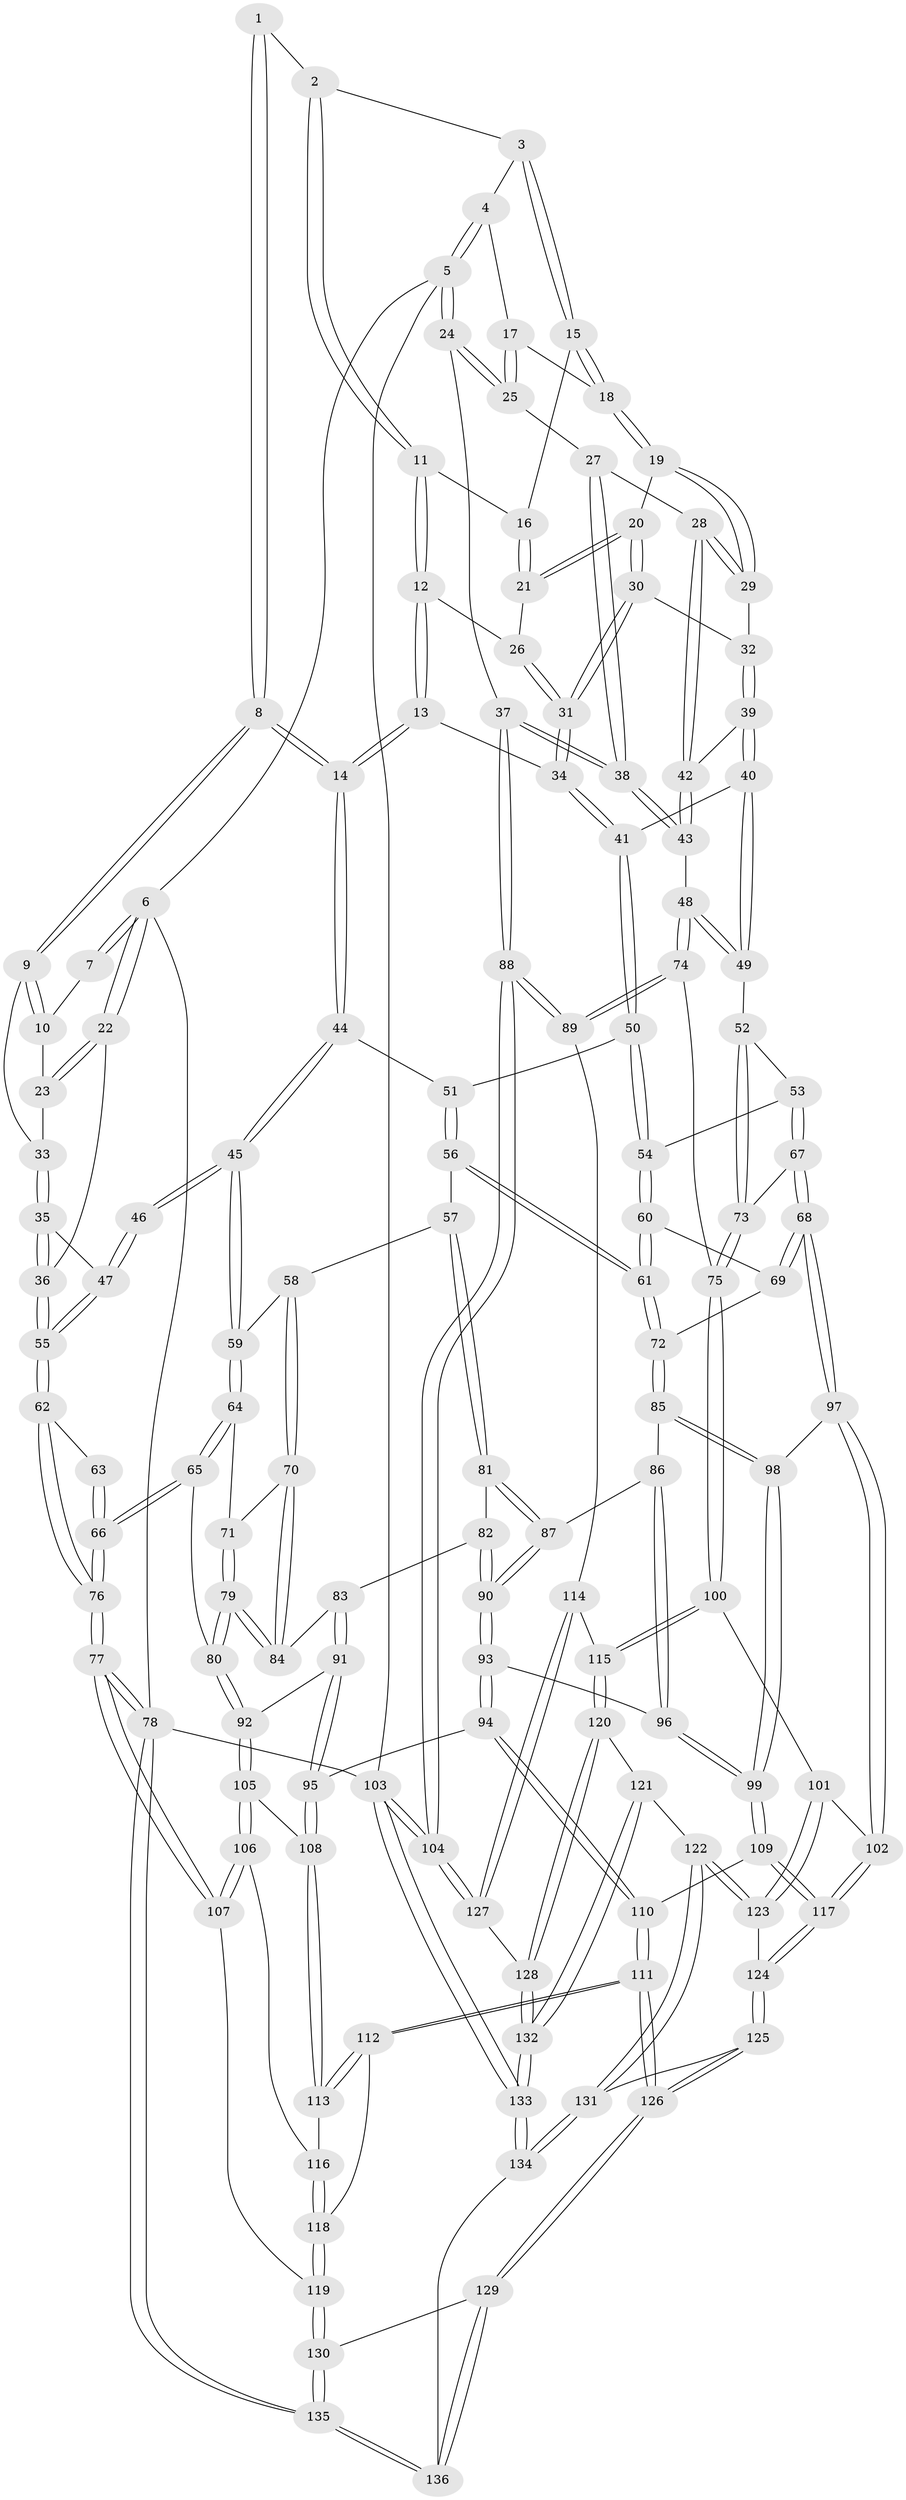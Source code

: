 // Generated by graph-tools (version 1.1) at 2025/27/03/15/25 16:27:57]
// undirected, 136 vertices, 337 edges
graph export_dot {
graph [start="1"]
  node [color=gray90,style=filled];
  1 [pos="+0.37314177471554977+0"];
  2 [pos="+0.4870115371964978+0"];
  3 [pos="+0.6197462712113743+0"];
  4 [pos="+0.8773541510590884+0"];
  5 [pos="+1+0"];
  6 [pos="+0+0"];
  7 [pos="+0.31216440247788146+0"];
  8 [pos="+0.32354941269222526+0.21284193020480993"];
  9 [pos="+0.27438376616592713+0.19434184585940137"];
  10 [pos="+0.23508560776918305+0.07281254365459312"];
  11 [pos="+0.49917913306290784+0.0698584946083099"];
  12 [pos="+0.45230972410986764+0.17315240427335588"];
  13 [pos="+0.39141391449557084+0.2500566052414775"];
  14 [pos="+0.38621973099899914+0.2534513824861694"];
  15 [pos="+0.6419104187309772+0.05456942362627244"];
  16 [pos="+0.6082270157919182+0.08364726526072215"];
  17 [pos="+0.8240789931104363+0.02319566506498081"];
  18 [pos="+0.792951552831556+0.064668780620422"];
  19 [pos="+0.7684472771529886+0.12160091835027115"];
  20 [pos="+0.6773936408740563+0.15245251002510601"];
  21 [pos="+0.6611182857107107+0.15043632453001593"];
  22 [pos="+0+0"];
  23 [pos="+0+0"];
  24 [pos="+1+0.21672850749915776"];
  25 [pos="+0.9631747349248951+0.16675126361689765"];
  26 [pos="+0.6243558920118235+0.1741655405324115"];
  27 [pos="+0.8601797021414261+0.2575875525790277"];
  28 [pos="+0.8496211827754351+0.2597728207087302"];
  29 [pos="+0.7787091650426361+0.16428153312218954"];
  30 [pos="+0.6755159235171497+0.2686980519011655"];
  31 [pos="+0.6204351064699111+0.2796205180031138"];
  32 [pos="+0.7049115534657308+0.2772820037207606"];
  33 [pos="+0.19836962550977041+0.20473160719511513"];
  34 [pos="+0.618834853586453+0.28057575115561706"];
  35 [pos="+0.1075292273113935+0.26754620952657704"];
  36 [pos="+0+0"];
  37 [pos="+1+0.4263824579082884"];
  38 [pos="+1+0.41964789600687125"];
  39 [pos="+0.7512917227234546+0.33038098149765943"];
  40 [pos="+0.7271604232526896+0.37722650724730233"];
  41 [pos="+0.6332138807075501+0.39558522530005924"];
  42 [pos="+0.8165937340695364+0.3153056806650866"];
  43 [pos="+0.8936978412766254+0.4356876767452978"];
  44 [pos="+0.38581268488093934+0.28313875381603143"];
  45 [pos="+0.1126448256238237+0.40967987805377926"];
  46 [pos="+0.10514381708584952+0.40451122455652977"];
  47 [pos="+0.08256489006867364+0.3626887448480121"];
  48 [pos="+0.8560881815693727+0.4667189449776351"];
  49 [pos="+0.7592123266617012+0.45323113390578473"];
  50 [pos="+0.6133093799044625+0.41826705900007044"];
  51 [pos="+0.38646917060885494+0.2874732903806765"];
  52 [pos="+0.7444084869588721+0.4699941813452624"];
  53 [pos="+0.6678690949329834+0.47255620131710546"];
  54 [pos="+0.6121262805947767+0.43324985977116004"];
  55 [pos="+0+0.36492813994289536"];
  56 [pos="+0.37736809683403993+0.3829206025385428"];
  57 [pos="+0.3275000467759915+0.433731038662641"];
  58 [pos="+0.24286169460947066+0.4582264820381584"];
  59 [pos="+0.11412950953583613+0.4116522870313565"];
  60 [pos="+0.6001365044446476+0.45073464203452956"];
  61 [pos="+0.4335536324458777+0.4639895847594351"];
  62 [pos="+0+0.4530805239861779"];
  63 [pos="+0.07021522883715281+0.43972304820036673"];
  64 [pos="+0.12524798006196333+0.47799141137208023"];
  65 [pos="+0.07191429439991977+0.589266097841394"];
  66 [pos="+0+0.5900752334197901"];
  67 [pos="+0.6763573517748831+0.5903835362098884"];
  68 [pos="+0.6212995201564636+0.6081041981874732"];
  69 [pos="+0.5974160593843362+0.46415741647675723"];
  70 [pos="+0.21381970101431988+0.5156605118530926"];
  71 [pos="+0.15982439657179176+0.5123321363244426"];
  72 [pos="+0.46942627404186443+0.5673492444403302"];
  73 [pos="+0.7231699619784014+0.5886540691817133"];
  74 [pos="+0.8349119411723084+0.6080883619987846"];
  75 [pos="+0.8041505460687819+0.6291777441727163"];
  76 [pos="+0+0.6423481467306814"];
  77 [pos="+0+0.7622043068400081"];
  78 [pos="+0+1"];
  79 [pos="+0.15557144878142848+0.6021114863693225"];
  80 [pos="+0.14694076418851973+0.6240518655586166"];
  81 [pos="+0.31749770335528593+0.4884550605002831"];
  82 [pos="+0.2603910953626991+0.5646811710778494"];
  83 [pos="+0.2572223928936762+0.5657423564607457"];
  84 [pos="+0.2174241139693811+0.5313523835550734"];
  85 [pos="+0.46990020205762684+0.5713490795491657"];
  86 [pos="+0.3487530009121112+0.585863549230498"];
  87 [pos="+0.34262018141581857+0.5850337270443491"];
  88 [pos="+1+0.6330386969030516"];
  89 [pos="+1+0.6391106046008388"];
  90 [pos="+0.32394943518850067+0.5983292222238642"];
  91 [pos="+0.25222903809648545+0.5753392952125076"];
  92 [pos="+0.14735910735233348+0.6246209106556083"];
  93 [pos="+0.3151788683288866+0.6205904182784651"];
  94 [pos="+0.26968269330017947+0.6678355519102063"];
  95 [pos="+0.2659754075011639+0.6678897267005552"];
  96 [pos="+0.38075278640233223+0.671794835324848"];
  97 [pos="+0.5900734875546841+0.635144829664882"];
  98 [pos="+0.47982571888744757+0.5895717448890043"];
  99 [pos="+0.4055175725742993+0.7029648503709743"];
  100 [pos="+0.7988095647330027+0.6982472183497114"];
  101 [pos="+0.7072681023612367+0.7100714313857787"];
  102 [pos="+0.5979249541770334+0.7074500151728612"];
  103 [pos="+1+1"];
  104 [pos="+1+1"];
  105 [pos="+0.1603117971638693+0.6578299880475758"];
  106 [pos="+0.15699307800900722+0.6669185288067287"];
  107 [pos="+0+0.7973583314808868"];
  108 [pos="+0.25768207782172525+0.6711230368599157"];
  109 [pos="+0.4038154206278067+0.7089867629160901"];
  110 [pos="+0.3817126881937118+0.7439486682412093"];
  111 [pos="+0.37026509424800846+0.8949299023930839"];
  112 [pos="+0.27476027775574763+0.8211696868863098"];
  113 [pos="+0.2474100516648757+0.7465209231463009"];
  114 [pos="+0.9115471081384455+0.7713719796979601"];
  115 [pos="+0.820998441242664+0.7783352096426626"];
  116 [pos="+0.17025417143085522+0.7343026447176049"];
  117 [pos="+0.5905413686821441+0.7422964974538694"];
  118 [pos="+0.1599204835248801+0.7947408463424661"];
  119 [pos="+0.0785440070831315+0.8470071360291243"];
  120 [pos="+0.7986275041102422+0.8202616221804725"];
  121 [pos="+0.7553860747053481+0.848074490775681"];
  122 [pos="+0.7238381134364176+0.8455131666395689"];
  123 [pos="+0.6971356427505625+0.8269548676834041"];
  124 [pos="+0.5909964598995141+0.7625946737746389"];
  125 [pos="+0.5303536095660762+0.8347960264010774"];
  126 [pos="+0.3779810863416269+0.9169131894401322"];
  127 [pos="+0.9867426919491397+0.9428014874719183"];
  128 [pos="+0.8868064979433742+0.9080493645326199"];
  129 [pos="+0.37275098505086857+0.9447060340030858"];
  130 [pos="+0.11442250424102512+0.905096769512682"];
  131 [pos="+0.6359337409154745+0.9261007306711089"];
  132 [pos="+0.770112199750751+1"];
  133 [pos="+0.7391023344489309+1"];
  134 [pos="+0.5862224622569536+1"];
  135 [pos="+0+1"];
  136 [pos="+0.406204746599966+1"];
  1 -- 2;
  1 -- 8;
  1 -- 8;
  2 -- 3;
  2 -- 11;
  2 -- 11;
  3 -- 4;
  3 -- 15;
  3 -- 15;
  4 -- 5;
  4 -- 5;
  4 -- 17;
  5 -- 6;
  5 -- 24;
  5 -- 24;
  5 -- 103;
  6 -- 7;
  6 -- 7;
  6 -- 22;
  6 -- 22;
  6 -- 78;
  7 -- 10;
  8 -- 9;
  8 -- 9;
  8 -- 14;
  8 -- 14;
  9 -- 10;
  9 -- 10;
  9 -- 33;
  10 -- 23;
  11 -- 12;
  11 -- 12;
  11 -- 16;
  12 -- 13;
  12 -- 13;
  12 -- 26;
  13 -- 14;
  13 -- 14;
  13 -- 34;
  14 -- 44;
  14 -- 44;
  15 -- 16;
  15 -- 18;
  15 -- 18;
  16 -- 21;
  16 -- 21;
  17 -- 18;
  17 -- 25;
  17 -- 25;
  18 -- 19;
  18 -- 19;
  19 -- 20;
  19 -- 29;
  19 -- 29;
  20 -- 21;
  20 -- 21;
  20 -- 30;
  20 -- 30;
  21 -- 26;
  22 -- 23;
  22 -- 23;
  22 -- 36;
  23 -- 33;
  24 -- 25;
  24 -- 25;
  24 -- 37;
  25 -- 27;
  26 -- 31;
  26 -- 31;
  27 -- 28;
  27 -- 38;
  27 -- 38;
  28 -- 29;
  28 -- 29;
  28 -- 42;
  28 -- 42;
  29 -- 32;
  30 -- 31;
  30 -- 31;
  30 -- 32;
  31 -- 34;
  31 -- 34;
  32 -- 39;
  32 -- 39;
  33 -- 35;
  33 -- 35;
  34 -- 41;
  34 -- 41;
  35 -- 36;
  35 -- 36;
  35 -- 47;
  36 -- 55;
  36 -- 55;
  37 -- 38;
  37 -- 38;
  37 -- 88;
  37 -- 88;
  38 -- 43;
  38 -- 43;
  39 -- 40;
  39 -- 40;
  39 -- 42;
  40 -- 41;
  40 -- 49;
  40 -- 49;
  41 -- 50;
  41 -- 50;
  42 -- 43;
  42 -- 43;
  43 -- 48;
  44 -- 45;
  44 -- 45;
  44 -- 51;
  45 -- 46;
  45 -- 46;
  45 -- 59;
  45 -- 59;
  46 -- 47;
  46 -- 47;
  47 -- 55;
  47 -- 55;
  48 -- 49;
  48 -- 49;
  48 -- 74;
  48 -- 74;
  49 -- 52;
  50 -- 51;
  50 -- 54;
  50 -- 54;
  51 -- 56;
  51 -- 56;
  52 -- 53;
  52 -- 73;
  52 -- 73;
  53 -- 54;
  53 -- 67;
  53 -- 67;
  54 -- 60;
  54 -- 60;
  55 -- 62;
  55 -- 62;
  56 -- 57;
  56 -- 61;
  56 -- 61;
  57 -- 58;
  57 -- 81;
  57 -- 81;
  58 -- 59;
  58 -- 70;
  58 -- 70;
  59 -- 64;
  59 -- 64;
  60 -- 61;
  60 -- 61;
  60 -- 69;
  61 -- 72;
  61 -- 72;
  62 -- 63;
  62 -- 76;
  62 -- 76;
  63 -- 66;
  63 -- 66;
  64 -- 65;
  64 -- 65;
  64 -- 71;
  65 -- 66;
  65 -- 66;
  65 -- 80;
  66 -- 76;
  66 -- 76;
  67 -- 68;
  67 -- 68;
  67 -- 73;
  68 -- 69;
  68 -- 69;
  68 -- 97;
  68 -- 97;
  69 -- 72;
  70 -- 71;
  70 -- 84;
  70 -- 84;
  71 -- 79;
  71 -- 79;
  72 -- 85;
  72 -- 85;
  73 -- 75;
  73 -- 75;
  74 -- 75;
  74 -- 89;
  74 -- 89;
  75 -- 100;
  75 -- 100;
  76 -- 77;
  76 -- 77;
  77 -- 78;
  77 -- 78;
  77 -- 107;
  77 -- 107;
  78 -- 135;
  78 -- 135;
  78 -- 103;
  79 -- 80;
  79 -- 80;
  79 -- 84;
  79 -- 84;
  80 -- 92;
  80 -- 92;
  81 -- 82;
  81 -- 87;
  81 -- 87;
  82 -- 83;
  82 -- 90;
  82 -- 90;
  83 -- 84;
  83 -- 91;
  83 -- 91;
  85 -- 86;
  85 -- 98;
  85 -- 98;
  86 -- 87;
  86 -- 96;
  86 -- 96;
  87 -- 90;
  87 -- 90;
  88 -- 89;
  88 -- 89;
  88 -- 104;
  88 -- 104;
  89 -- 114;
  90 -- 93;
  90 -- 93;
  91 -- 92;
  91 -- 95;
  91 -- 95;
  92 -- 105;
  92 -- 105;
  93 -- 94;
  93 -- 94;
  93 -- 96;
  94 -- 95;
  94 -- 110;
  94 -- 110;
  95 -- 108;
  95 -- 108;
  96 -- 99;
  96 -- 99;
  97 -- 98;
  97 -- 102;
  97 -- 102;
  98 -- 99;
  98 -- 99;
  99 -- 109;
  99 -- 109;
  100 -- 101;
  100 -- 115;
  100 -- 115;
  101 -- 102;
  101 -- 123;
  101 -- 123;
  102 -- 117;
  102 -- 117;
  103 -- 104;
  103 -- 104;
  103 -- 133;
  103 -- 133;
  104 -- 127;
  104 -- 127;
  105 -- 106;
  105 -- 106;
  105 -- 108;
  106 -- 107;
  106 -- 107;
  106 -- 116;
  107 -- 119;
  108 -- 113;
  108 -- 113;
  109 -- 110;
  109 -- 117;
  109 -- 117;
  110 -- 111;
  110 -- 111;
  111 -- 112;
  111 -- 112;
  111 -- 126;
  111 -- 126;
  112 -- 113;
  112 -- 113;
  112 -- 118;
  113 -- 116;
  114 -- 115;
  114 -- 127;
  114 -- 127;
  115 -- 120;
  115 -- 120;
  116 -- 118;
  116 -- 118;
  117 -- 124;
  117 -- 124;
  118 -- 119;
  118 -- 119;
  119 -- 130;
  119 -- 130;
  120 -- 121;
  120 -- 128;
  120 -- 128;
  121 -- 122;
  121 -- 132;
  121 -- 132;
  122 -- 123;
  122 -- 123;
  122 -- 131;
  122 -- 131;
  123 -- 124;
  124 -- 125;
  124 -- 125;
  125 -- 126;
  125 -- 126;
  125 -- 131;
  126 -- 129;
  126 -- 129;
  127 -- 128;
  128 -- 132;
  128 -- 132;
  129 -- 130;
  129 -- 136;
  129 -- 136;
  130 -- 135;
  130 -- 135;
  131 -- 134;
  131 -- 134;
  132 -- 133;
  132 -- 133;
  133 -- 134;
  133 -- 134;
  134 -- 136;
  135 -- 136;
  135 -- 136;
}
